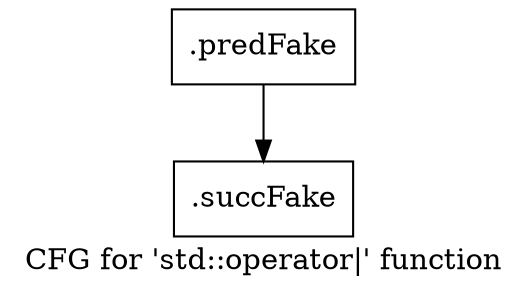 digraph "CFG for 'std::operator\|' function" {
	label="CFG for 'std::operator\|' function";

	Node0x52367d0 [shape=record,filename="",linenumber="",label="{.predFake}"];
	Node0x52367d0 -> Node0x52d9360[ callList="" memoryops="" filename="/home/akhilkushe/Xilinx/Vitis_HLS/2021.2/tps/lnx64/gcc-6.2.0/lib/gcc/x86_64-pc-linux-gnu/6.2.0/../../../../include/c++/6.2.0/bits/ios_base.h" execusionnum="1"];
	Node0x52d9360 [shape=record,filename="/home/akhilkushe/Xilinx/Vitis_HLS/2021.2/tps/lnx64/gcc-6.2.0/lib/gcc/x86_64-pc-linux-gnu/6.2.0/../../../../include/c++/6.2.0/bits/ios_base.h",linenumber="130",label="{.succFake}"];
}
